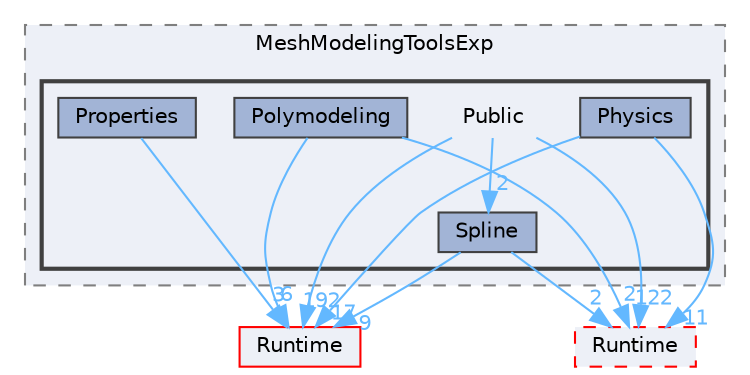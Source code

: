 digraph "Public"
{
 // INTERACTIVE_SVG=YES
 // LATEX_PDF_SIZE
  bgcolor="transparent";
  edge [fontname=Helvetica,fontsize=10,labelfontname=Helvetica,labelfontsize=10];
  node [fontname=Helvetica,fontsize=10,shape=box,height=0.2,width=0.4];
  compound=true
  subgraph clusterdir_9201a17168f97fba064bc18e1d77872e {
    graph [ bgcolor="#edf0f7", pencolor="grey50", label="MeshModelingToolsExp", fontname=Helvetica,fontsize=10 style="filled,dashed", URL="dir_9201a17168f97fba064bc18e1d77872e.html",tooltip=""]
  subgraph clusterdir_e2cb4746556c9ba076b0ea5495061922 {
    graph [ bgcolor="#edf0f7", pencolor="grey25", label="", fontname=Helvetica,fontsize=10 style="filled,bold", URL="dir_e2cb4746556c9ba076b0ea5495061922.html",tooltip=""]
    dir_e2cb4746556c9ba076b0ea5495061922 [shape=plaintext, label="Public"];
  dir_6195b7a986908b086e68eb9af7f1c336 [label="Physics", fillcolor="#a2b4d6", color="grey25", style="filled", URL="dir_6195b7a986908b086e68eb9af7f1c336.html",tooltip=""];
  dir_766021611f3920ad292f19cb88006342 [label="Polymodeling", fillcolor="#a2b4d6", color="grey25", style="filled", URL="dir_766021611f3920ad292f19cb88006342.html",tooltip=""];
  dir_a73cb1087f90d4ae8c897032bea4a8f6 [label="Properties", fillcolor="#a2b4d6", color="grey25", style="filled", URL="dir_a73cb1087f90d4ae8c897032bea4a8f6.html",tooltip=""];
  dir_eb988400f361aed06bd19df17ac28e38 [label="Spline", fillcolor="#a2b4d6", color="grey25", style="filled", URL="dir_eb988400f361aed06bd19df17ac28e38.html",tooltip=""];
  }
  }
  dir_7536b172fbd480bfd146a1b1acd6856b [label="Runtime", fillcolor="#edf0f7", color="red", style="filled", URL="dir_7536b172fbd480bfd146a1b1acd6856b.html",tooltip=""];
  dir_a60e1ce30f7313164a0e11a69cddad56 [label="Runtime", fillcolor="#edf0f7", color="red", style="filled,dashed", URL="dir_a60e1ce30f7313164a0e11a69cddad56.html",tooltip=""];
  dir_e2cb4746556c9ba076b0ea5495061922->dir_7536b172fbd480bfd146a1b1acd6856b [headlabel="192", labeldistance=1.5 headhref="dir_000815_000984.html" href="dir_000815_000984.html" color="steelblue1" fontcolor="steelblue1"];
  dir_e2cb4746556c9ba076b0ea5495061922->dir_a60e1ce30f7313164a0e11a69cddad56 [headlabel="122", labeldistance=1.5 headhref="dir_000815_000983.html" href="dir_000815_000983.html" color="steelblue1" fontcolor="steelblue1"];
  dir_e2cb4746556c9ba076b0ea5495061922->dir_eb988400f361aed06bd19df17ac28e38 [headlabel="2", labeldistance=1.5 headhref="dir_000815_001131.html" href="dir_000815_001131.html" color="steelblue1" fontcolor="steelblue1"];
  dir_6195b7a986908b086e68eb9af7f1c336->dir_7536b172fbd480bfd146a1b1acd6856b [headlabel="17", labeldistance=1.5 headhref="dir_000732_000984.html" href="dir_000732_000984.html" color="steelblue1" fontcolor="steelblue1"];
  dir_6195b7a986908b086e68eb9af7f1c336->dir_a60e1ce30f7313164a0e11a69cddad56 [headlabel="11", labeldistance=1.5 headhref="dir_000732_000983.html" href="dir_000732_000983.html" color="steelblue1" fontcolor="steelblue1"];
  dir_766021611f3920ad292f19cb88006342->dir_7536b172fbd480bfd146a1b1acd6856b [headlabel="6", labeldistance=1.5 headhref="dir_000761_000984.html" href="dir_000761_000984.html" color="steelblue1" fontcolor="steelblue1"];
  dir_766021611f3920ad292f19cb88006342->dir_a60e1ce30f7313164a0e11a69cddad56 [headlabel="2", labeldistance=1.5 headhref="dir_000761_000983.html" href="dir_000761_000983.html" color="steelblue1" fontcolor="steelblue1"];
  dir_a73cb1087f90d4ae8c897032bea4a8f6->dir_7536b172fbd480bfd146a1b1acd6856b [headlabel="3", labeldistance=1.5 headhref="dir_000778_000984.html" href="dir_000778_000984.html" color="steelblue1" fontcolor="steelblue1"];
  dir_eb988400f361aed06bd19df17ac28e38->dir_7536b172fbd480bfd146a1b1acd6856b [headlabel="9", labeldistance=1.5 headhref="dir_001131_000984.html" href="dir_001131_000984.html" color="steelblue1" fontcolor="steelblue1"];
  dir_eb988400f361aed06bd19df17ac28e38->dir_a60e1ce30f7313164a0e11a69cddad56 [headlabel="2", labeldistance=1.5 headhref="dir_001131_000983.html" href="dir_001131_000983.html" color="steelblue1" fontcolor="steelblue1"];
}
